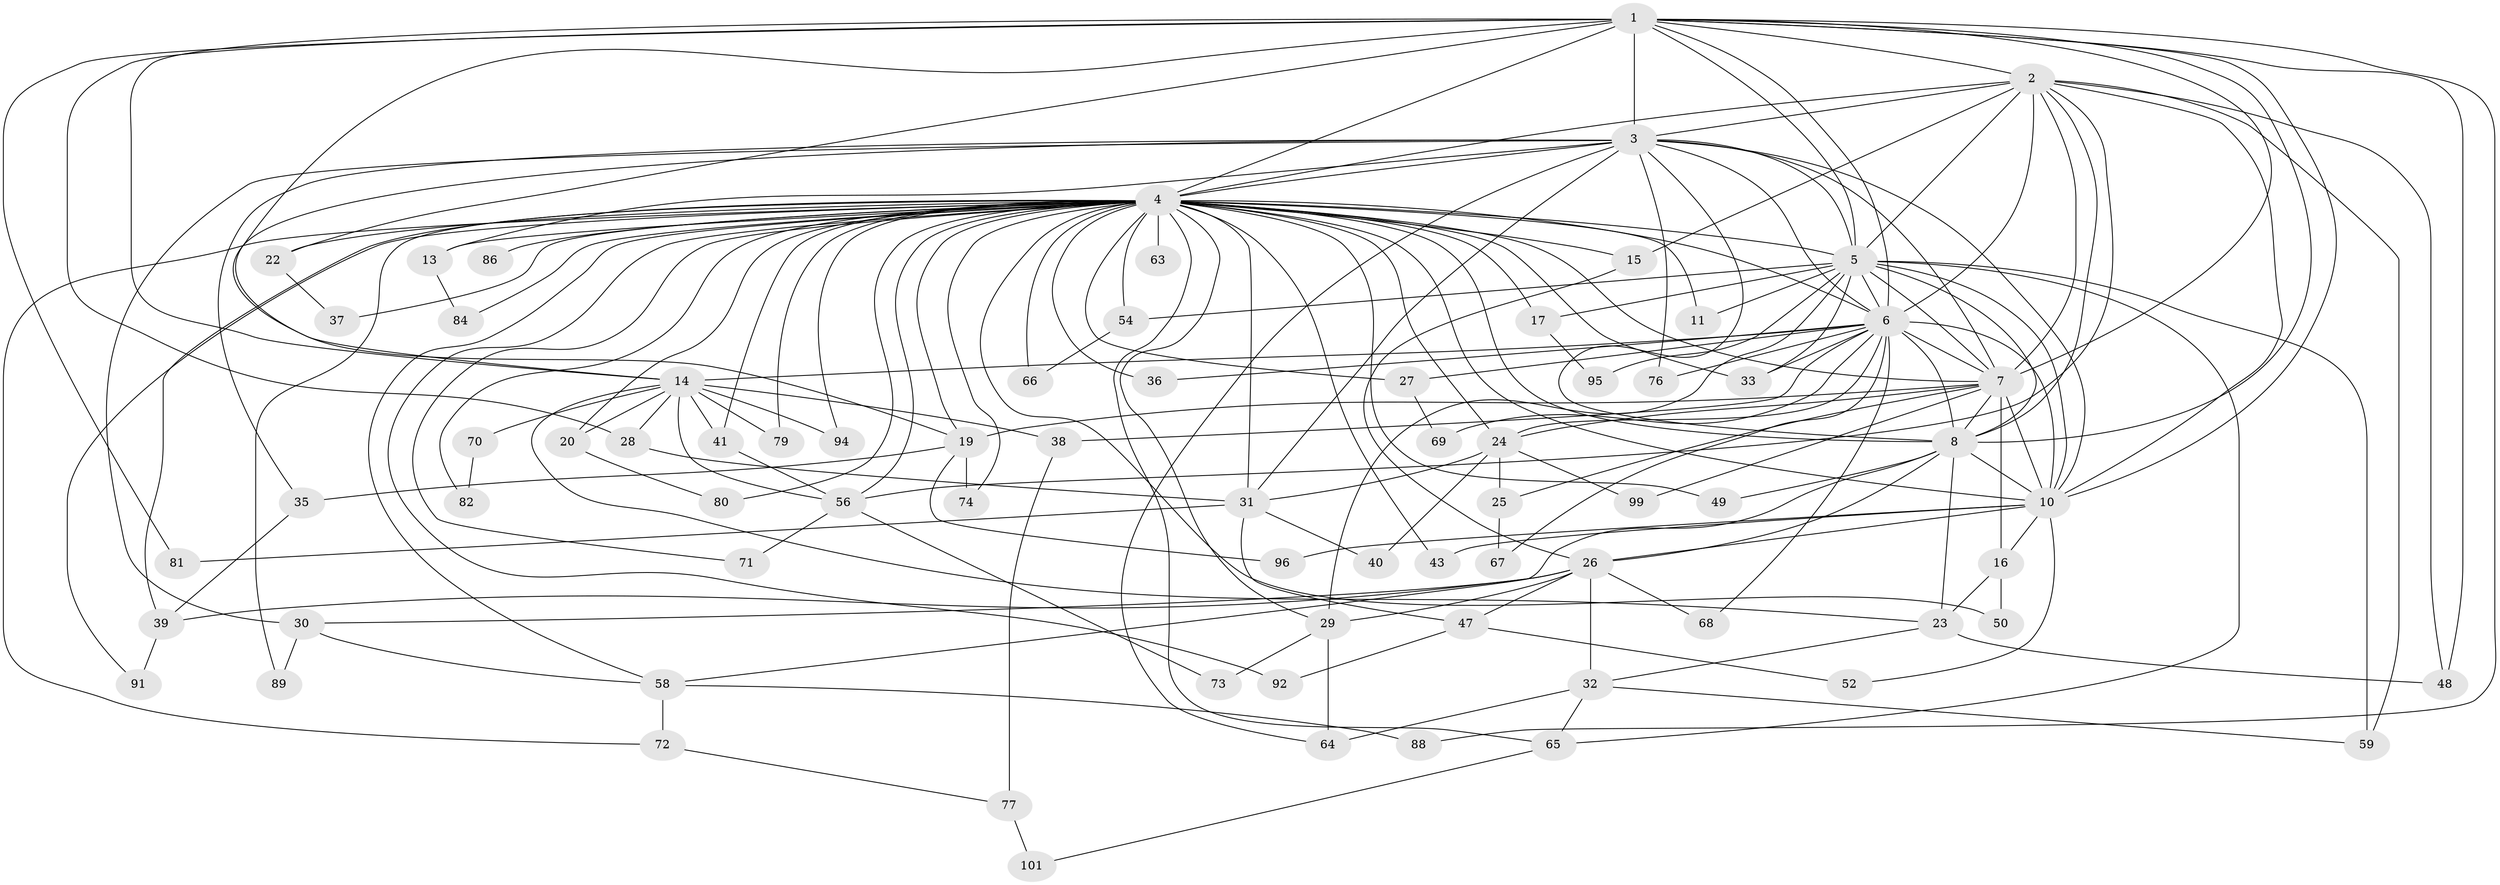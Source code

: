 // Generated by graph-tools (version 1.1) at 2025/23/03/03/25 07:23:47]
// undirected, 75 vertices, 182 edges
graph export_dot {
graph [start="1"]
  node [color=gray90,style=filled];
  1 [super="+87"];
  2 [super="+21"];
  3 [super="+44"];
  4 [super="+9"];
  5 [super="+34"];
  6 [super="+55"];
  7 [super="+60"];
  8 [super="+46"];
  10 [super="+12"];
  11;
  13 [super="+45"];
  14 [super="+18"];
  15;
  16;
  17 [super="+97"];
  19 [super="+51"];
  20;
  22;
  23;
  24 [super="+98"];
  25;
  26 [super="+93"];
  27 [super="+42"];
  28;
  29 [super="+100"];
  30 [super="+62"];
  31 [super="+85"];
  32 [super="+90"];
  33;
  35;
  36;
  37;
  38;
  39 [super="+53"];
  40;
  41 [super="+61"];
  43;
  47;
  48 [super="+78"];
  49;
  50;
  52;
  54;
  56 [super="+57"];
  58;
  59 [super="+75"];
  63;
  64 [super="+83"];
  65;
  66;
  67;
  68;
  69;
  70;
  71;
  72;
  73;
  74;
  76;
  77;
  79;
  80;
  81;
  82;
  84;
  86;
  88;
  89;
  91;
  92;
  94;
  95;
  96;
  99;
  101;
  1 -- 2;
  1 -- 3 [weight=2];
  1 -- 4 [weight=2];
  1 -- 5;
  1 -- 6;
  1 -- 7;
  1 -- 8;
  1 -- 10;
  1 -- 14;
  1 -- 22;
  1 -- 28;
  1 -- 48;
  1 -- 81;
  1 -- 88;
  1 -- 19;
  2 -- 3;
  2 -- 4 [weight=2];
  2 -- 5;
  2 -- 6;
  2 -- 7;
  2 -- 8;
  2 -- 10;
  2 -- 15;
  2 -- 56;
  2 -- 48;
  2 -- 59;
  3 -- 4 [weight=2];
  3 -- 5;
  3 -- 6;
  3 -- 7;
  3 -- 8;
  3 -- 10;
  3 -- 14;
  3 -- 30;
  3 -- 35;
  3 -- 76;
  3 -- 13;
  3 -- 64;
  3 -- 31;
  4 -- 5 [weight=2];
  4 -- 6 [weight=2];
  4 -- 7 [weight=3];
  4 -- 8 [weight=2];
  4 -- 10 [weight=2];
  4 -- 13 [weight=2];
  4 -- 19;
  4 -- 33;
  4 -- 37;
  4 -- 49;
  4 -- 58;
  4 -- 63 [weight=2];
  4 -- 65;
  4 -- 86 [weight=2];
  4 -- 89;
  4 -- 92;
  4 -- 11;
  4 -- 15;
  4 -- 17 [weight=2];
  4 -- 20;
  4 -- 22;
  4 -- 24;
  4 -- 27 [weight=2];
  4 -- 29;
  4 -- 31;
  4 -- 36;
  4 -- 39;
  4 -- 41;
  4 -- 43;
  4 -- 50;
  4 -- 54;
  4 -- 56;
  4 -- 66;
  4 -- 71;
  4 -- 72;
  4 -- 74;
  4 -- 79;
  4 -- 80;
  4 -- 82;
  4 -- 84;
  4 -- 91;
  4 -- 94;
  5 -- 6;
  5 -- 7;
  5 -- 8;
  5 -- 10;
  5 -- 11;
  5 -- 17;
  5 -- 54;
  5 -- 59;
  5 -- 65;
  5 -- 95;
  5 -- 29;
  5 -- 33;
  6 -- 7;
  6 -- 8 [weight=2];
  6 -- 10 [weight=2];
  6 -- 24;
  6 -- 27;
  6 -- 33;
  6 -- 36;
  6 -- 38;
  6 -- 67;
  6 -- 68;
  6 -- 76;
  6 -- 14;
  6 -- 69;
  7 -- 8;
  7 -- 10;
  7 -- 16;
  7 -- 19;
  7 -- 25;
  7 -- 99;
  7 -- 24;
  8 -- 10;
  8 -- 26;
  8 -- 49;
  8 -- 58;
  8 -- 23;
  10 -- 16;
  10 -- 52;
  10 -- 96;
  10 -- 43;
  10 -- 26;
  13 -- 84;
  14 -- 20;
  14 -- 38;
  14 -- 94;
  14 -- 70;
  14 -- 41;
  14 -- 79;
  14 -- 23;
  14 -- 56;
  14 -- 28;
  15 -- 26;
  16 -- 23;
  16 -- 50;
  17 -- 95;
  19 -- 35;
  19 -- 96;
  19 -- 74;
  20 -- 80;
  22 -- 37;
  23 -- 32;
  23 -- 48;
  24 -- 25;
  24 -- 31;
  24 -- 40;
  24 -- 99;
  25 -- 67;
  26 -- 29;
  26 -- 30;
  26 -- 32;
  26 -- 47;
  26 -- 68;
  26 -- 39;
  27 -- 69;
  28 -- 31;
  29 -- 64;
  29 -- 73;
  30 -- 89;
  30 -- 58;
  31 -- 40;
  31 -- 47;
  31 -- 81;
  32 -- 59;
  32 -- 64;
  32 -- 65;
  35 -- 39;
  38 -- 77;
  39 -- 91;
  41 -- 56;
  47 -- 52;
  47 -- 92;
  54 -- 66;
  56 -- 71;
  56 -- 73;
  58 -- 72;
  58 -- 88;
  65 -- 101;
  70 -- 82;
  72 -- 77;
  77 -- 101;
}

